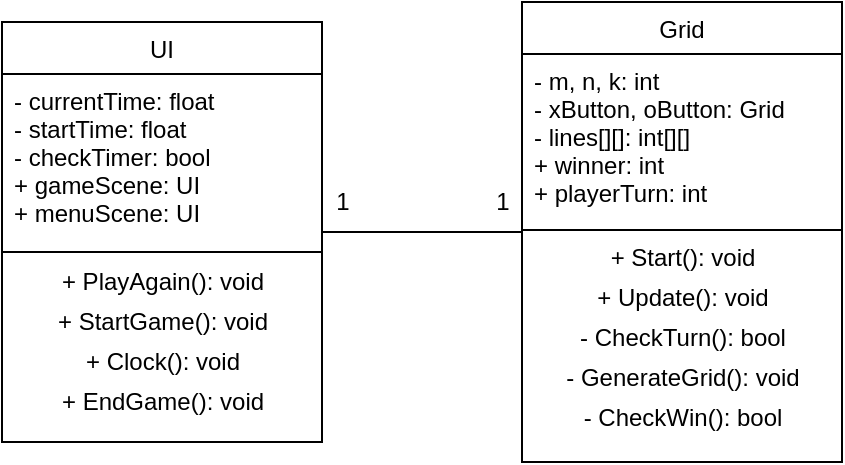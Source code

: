 <mxfile version="14.4.4" type="device"><diagram id="C5RBs43oDa-KdzZeNtuy" name="Page-1"><mxGraphModel dx="813" dy="435" grid="1" gridSize="10" guides="1" tooltips="1" connect="1" arrows="1" fold="1" page="1" pageScale="1" pageWidth="827" pageHeight="1169" math="0" shadow="0"><root><mxCell id="WIyWlLk6GJQsqaUBKTNV-0"/><mxCell id="WIyWlLk6GJQsqaUBKTNV-1" parent="WIyWlLk6GJQsqaUBKTNV-0"/><mxCell id="zkfFHV4jXpPFQw0GAbJ--6" value="UI" style="swimlane;fontStyle=0;align=center;verticalAlign=top;childLayout=stackLayout;horizontal=1;startSize=26;horizontalStack=0;resizeParent=1;resizeLast=0;collapsible=1;marginBottom=0;rounded=0;shadow=0;strokeWidth=1;" parent="WIyWlLk6GJQsqaUBKTNV-1" vertex="1"><mxGeometry x="40" y="40" width="160" height="210" as="geometry"><mxRectangle x="130" y="380" width="160" height="26" as="alternateBounds"/></mxGeometry></mxCell><mxCell id="zkfFHV4jXpPFQw0GAbJ--7" value="- currentTime: float&#10;- startTime: float&#10;- checkTimer: bool&#10;+ gameScene: UI&#10;+ menuScene: UI" style="text;align=left;verticalAlign=top;spacingLeft=4;spacingRight=4;overflow=hidden;rotatable=0;points=[[0,0.5],[1,0.5]];portConstraint=eastwest;" parent="zkfFHV4jXpPFQw0GAbJ--6" vertex="1"><mxGeometry y="26" width="160" height="84" as="geometry"/></mxCell><mxCell id="zkfFHV4jXpPFQw0GAbJ--9" value="" style="line;html=1;strokeWidth=1;align=left;verticalAlign=middle;spacingTop=-1;spacingLeft=3;spacingRight=3;rotatable=0;labelPosition=right;points=[];portConstraint=eastwest;" parent="zkfFHV4jXpPFQw0GAbJ--6" vertex="1"><mxGeometry y="110" width="160" height="10" as="geometry"/></mxCell><mxCell id="6HAhWYD4s0JG_Ah_fUI8-8" value="+ PlayAgain(): void" style="text;html=1;align=center;verticalAlign=middle;resizable=0;points=[];autosize=1;" parent="zkfFHV4jXpPFQw0GAbJ--6" vertex="1"><mxGeometry y="120" width="160" height="20" as="geometry"/></mxCell><mxCell id="EjHP1ctS8dqr8-NtXj15-1" value="+ StartGame(): void" style="text;html=1;align=center;verticalAlign=middle;resizable=0;points=[];autosize=1;" parent="zkfFHV4jXpPFQw0GAbJ--6" vertex="1"><mxGeometry y="140" width="160" height="20" as="geometry"/></mxCell><mxCell id="6HAhWYD4s0JG_Ah_fUI8-9" value="+ Clock(): void" style="text;html=1;align=center;verticalAlign=middle;resizable=0;points=[];autosize=1;" parent="zkfFHV4jXpPFQw0GAbJ--6" vertex="1"><mxGeometry y="160" width="160" height="20" as="geometry"/></mxCell><mxCell id="EjHP1ctS8dqr8-NtXj15-2" value="+ EndGame(): void" style="text;html=1;align=center;verticalAlign=middle;resizable=0;points=[];autosize=1;" parent="zkfFHV4jXpPFQw0GAbJ--6" vertex="1"><mxGeometry y="180" width="160" height="20" as="geometry"/></mxCell><mxCell id="zkfFHV4jXpPFQw0GAbJ--17" value="Grid" style="swimlane;fontStyle=0;align=center;verticalAlign=top;childLayout=stackLayout;horizontal=1;startSize=26;horizontalStack=0;resizeParent=1;resizeLast=0;collapsible=1;marginBottom=0;rounded=0;shadow=0;strokeWidth=1;" parent="WIyWlLk6GJQsqaUBKTNV-1" vertex="1"><mxGeometry x="300" y="30" width="160" height="230" as="geometry"><mxRectangle x="550" y="140" width="160" height="26" as="alternateBounds"/></mxGeometry></mxCell><mxCell id="zkfFHV4jXpPFQw0GAbJ--18" value="- m, n, k: int&#10;- xButton, oButton: Grid&#10;- lines[][]: int[][]&#10;+ winner: int&#10;+ playerTurn: int" style="text;align=left;verticalAlign=top;spacingLeft=4;spacingRight=4;overflow=hidden;rotatable=0;points=[[0,0.5],[1,0.5]];portConstraint=eastwest;" parent="zkfFHV4jXpPFQw0GAbJ--17" vertex="1"><mxGeometry y="26" width="160" height="84" as="geometry"/></mxCell><mxCell id="zkfFHV4jXpPFQw0GAbJ--23" value="" style="line;html=1;strokeWidth=1;align=left;verticalAlign=middle;spacingTop=-1;spacingLeft=3;spacingRight=3;rotatable=0;labelPosition=right;points=[];portConstraint=eastwest;" parent="zkfFHV4jXpPFQw0GAbJ--17" vertex="1"><mxGeometry y="110" width="160" height="8" as="geometry"/></mxCell><mxCell id="6HAhWYD4s0JG_Ah_fUI8-5" value="+ Start(): void" style="text;html=1;align=center;verticalAlign=middle;resizable=0;points=[];autosize=1;" parent="zkfFHV4jXpPFQw0GAbJ--17" vertex="1"><mxGeometry y="118" width="160" height="20" as="geometry"/></mxCell><mxCell id="6HAhWYD4s0JG_Ah_fUI8-6" value="+ Update(): void" style="text;html=1;align=center;verticalAlign=middle;resizable=0;points=[];autosize=1;" parent="zkfFHV4jXpPFQw0GAbJ--17" vertex="1"><mxGeometry y="138" width="160" height="20" as="geometry"/></mxCell><mxCell id="EjHP1ctS8dqr8-NtXj15-0" value="- CheckTurn(): bool" style="text;html=1;align=center;verticalAlign=middle;resizable=0;points=[];autosize=1;" parent="zkfFHV4jXpPFQw0GAbJ--17" vertex="1"><mxGeometry y="158" width="160" height="20" as="geometry"/></mxCell><mxCell id="6HAhWYD4s0JG_Ah_fUI8-4" value="- GenerateGrid(): void" style="text;html=1;align=center;verticalAlign=middle;resizable=0;points=[];autosize=1;" parent="zkfFHV4jXpPFQw0GAbJ--17" vertex="1"><mxGeometry y="178" width="160" height="20" as="geometry"/></mxCell><mxCell id="6HAhWYD4s0JG_Ah_fUI8-7" value="- CheckWin(): bool" style="text;html=1;align=center;verticalAlign=middle;resizable=0;points=[];autosize=1;" parent="zkfFHV4jXpPFQw0GAbJ--17" vertex="1"><mxGeometry y="198" width="160" height="20" as="geometry"/></mxCell><mxCell id="6HAhWYD4s0JG_Ah_fUI8-0" value="" style="endArrow=none;html=1;entryX=0;entryY=0.5;entryDx=0;entryDy=0;exitX=1;exitY=0.5;exitDx=0;exitDy=0;" parent="WIyWlLk6GJQsqaUBKTNV-1" source="zkfFHV4jXpPFQw0GAbJ--6" target="zkfFHV4jXpPFQw0GAbJ--17" edge="1"><mxGeometry width="50" height="50" relative="1" as="geometry"><mxPoint x="260" y="283" as="sourcePoint"/><mxPoint x="310" y="233" as="targetPoint"/></mxGeometry></mxCell><mxCell id="ibu-E7CMnwiGmvoGQVQ0-0" value="1" style="text;html=1;align=center;verticalAlign=middle;resizable=0;points=[];autosize=1;" vertex="1" parent="WIyWlLk6GJQsqaUBKTNV-1"><mxGeometry x="200" y="120" width="20" height="20" as="geometry"/></mxCell><mxCell id="ibu-E7CMnwiGmvoGQVQ0-1" value="1" style="text;html=1;align=center;verticalAlign=middle;resizable=0;points=[];autosize=1;" vertex="1" parent="WIyWlLk6GJQsqaUBKTNV-1"><mxGeometry x="280" y="120" width="20" height="20" as="geometry"/></mxCell></root></mxGraphModel></diagram></mxfile>